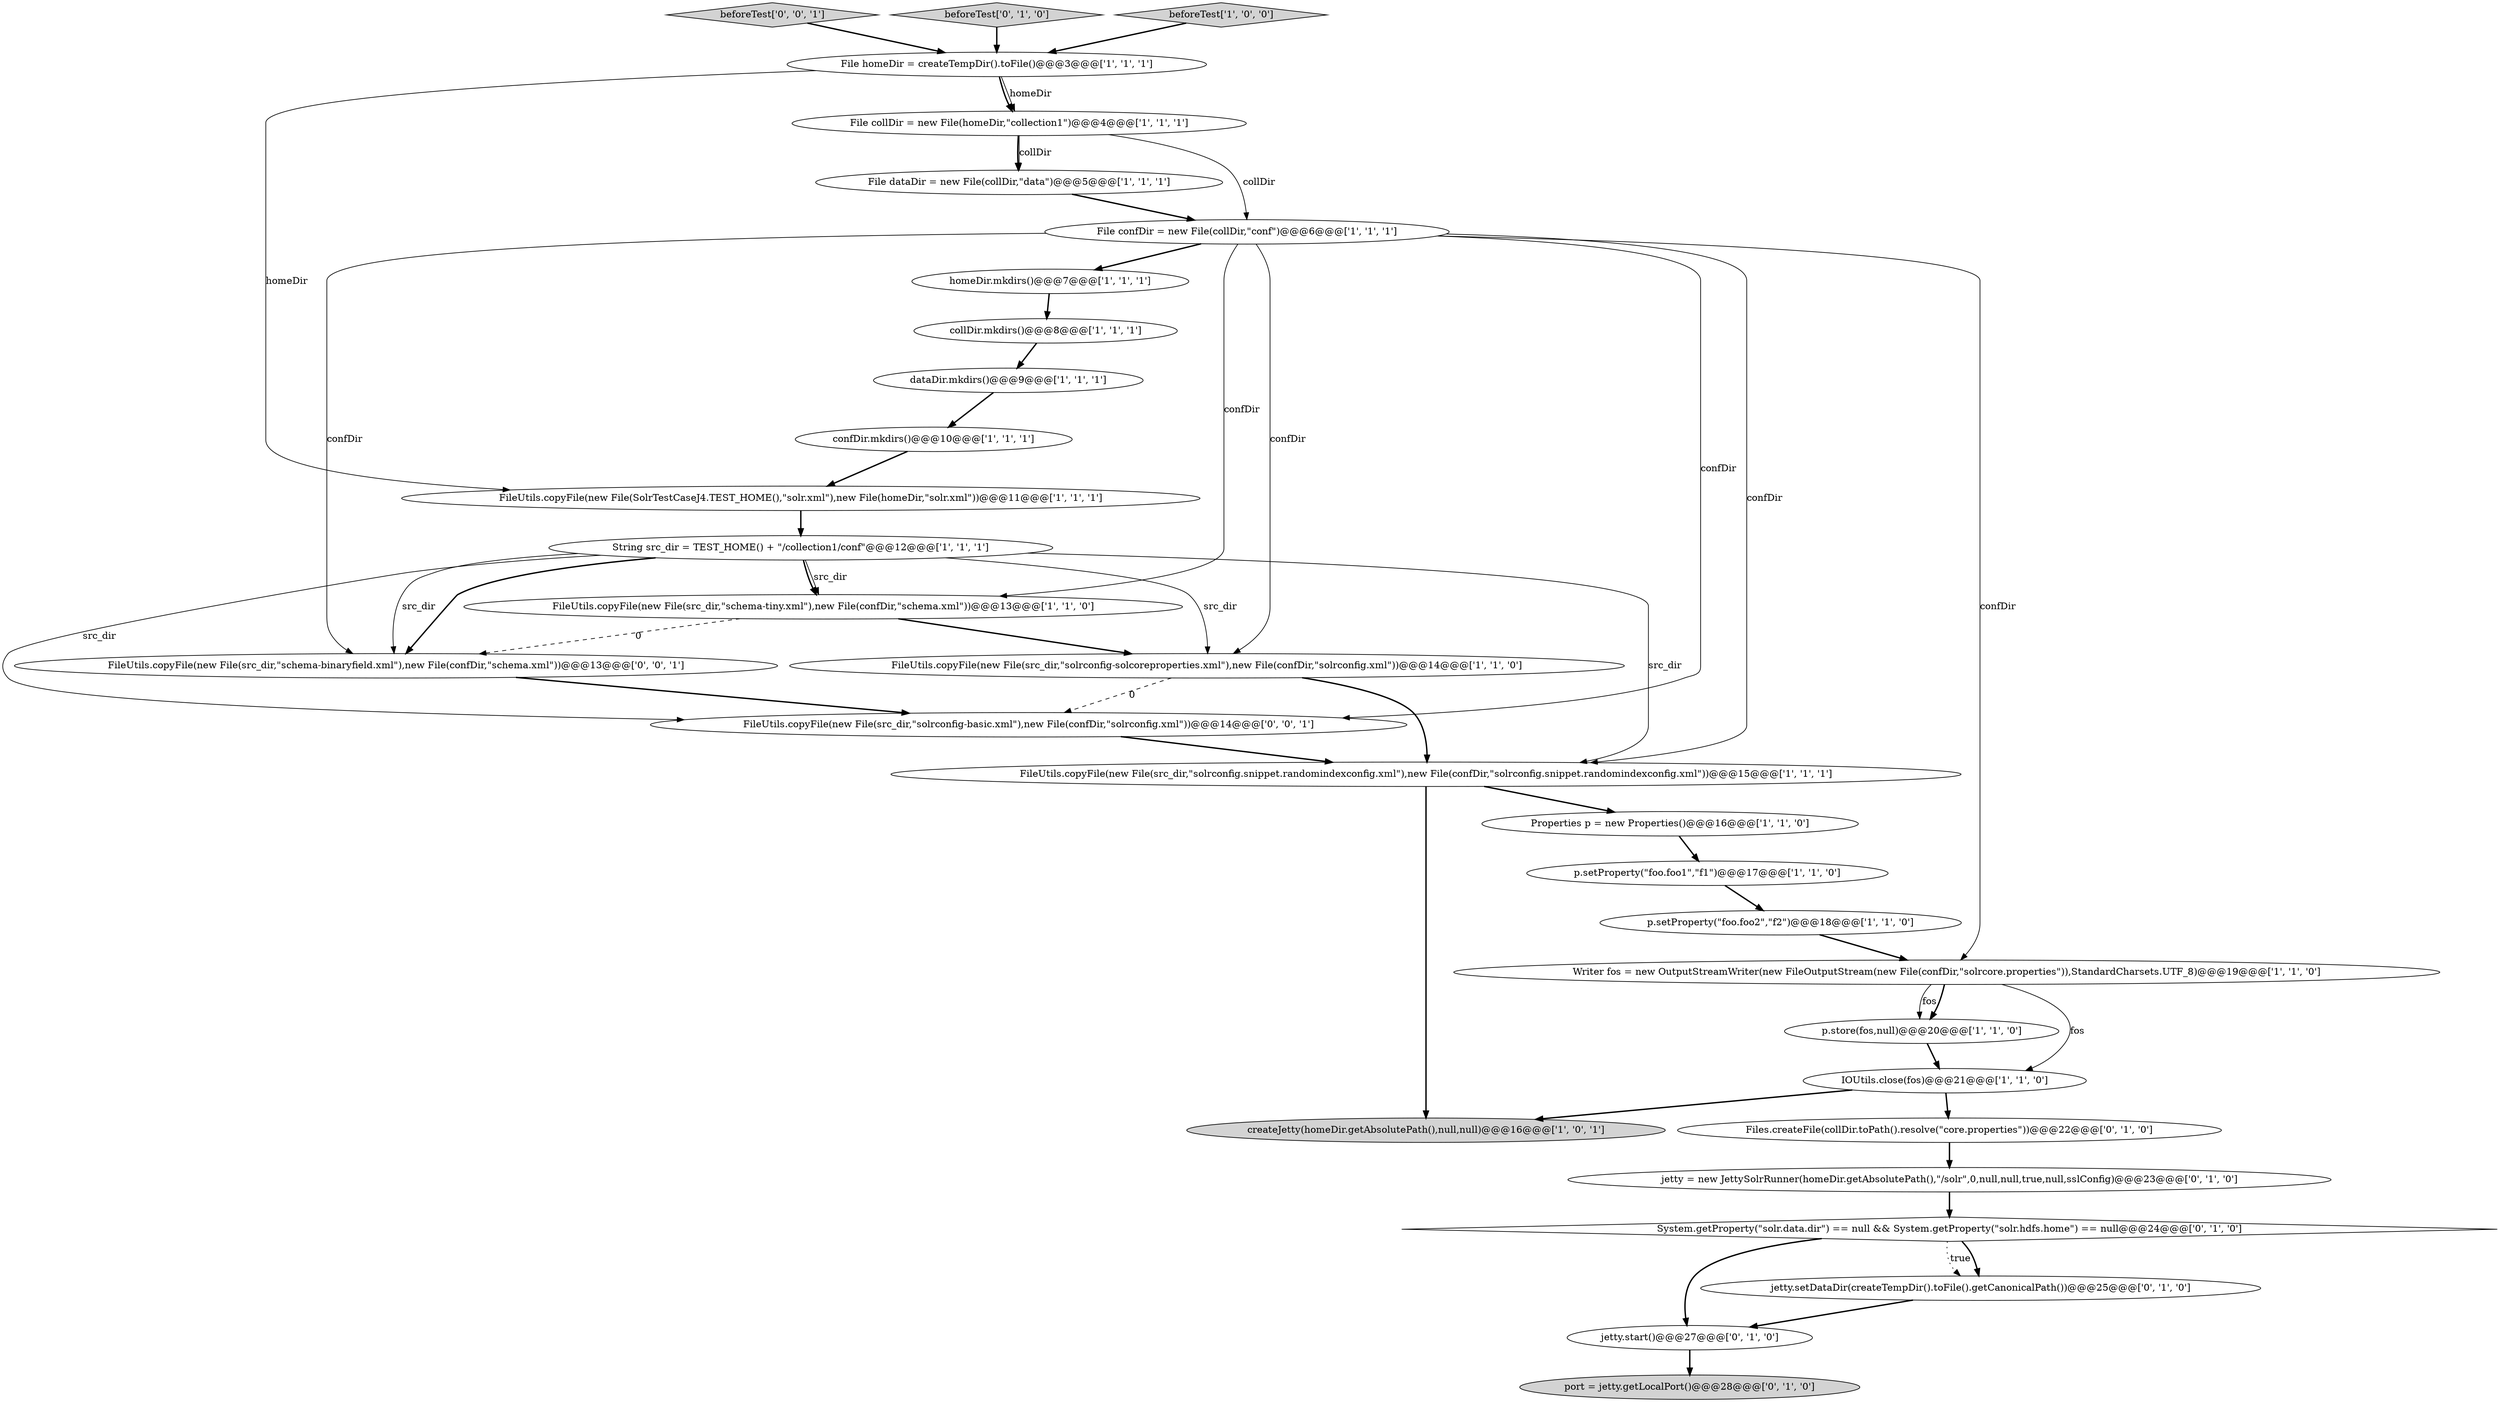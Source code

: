 digraph {
9 [style = filled, label = "FileUtils.copyFile(new File(src_dir,\"solrconfig-solcoreproperties.xml\"),new File(confDir,\"solrconfig.xml\"))@@@14@@@['1', '1', '0']", fillcolor = white, shape = ellipse image = "AAA0AAABBB1BBB"];
5 [style = filled, label = "Properties p = new Properties()@@@16@@@['1', '1', '0']", fillcolor = white, shape = ellipse image = "AAA0AAABBB1BBB"];
13 [style = filled, label = "p.setProperty(\"foo.foo1\",\"f1\")@@@17@@@['1', '1', '0']", fillcolor = white, shape = ellipse image = "AAA0AAABBB1BBB"];
6 [style = filled, label = "createJetty(homeDir.getAbsolutePath(),null,null)@@@16@@@['1', '0', '1']", fillcolor = lightgray, shape = ellipse image = "AAA0AAABBB1BBB"];
3 [style = filled, label = "File dataDir = new File(collDir,\"data\")@@@5@@@['1', '1', '1']", fillcolor = white, shape = ellipse image = "AAA0AAABBB1BBB"];
14 [style = filled, label = "String src_dir = TEST_HOME() + \"/collection1/conf\"@@@12@@@['1', '1', '1']", fillcolor = white, shape = ellipse image = "AAA0AAABBB1BBB"];
2 [style = filled, label = "p.store(fos,null)@@@20@@@['1', '1', '0']", fillcolor = white, shape = ellipse image = "AAA0AAABBB1BBB"];
30 [style = filled, label = "FileUtils.copyFile(new File(src_dir,\"solrconfig-basic.xml\"),new File(confDir,\"solrconfig.xml\"))@@@14@@@['0', '0', '1']", fillcolor = white, shape = ellipse image = "AAA0AAABBB3BBB"];
28 [style = filled, label = "beforeTest['0', '0', '1']", fillcolor = lightgray, shape = diamond image = "AAA0AAABBB3BBB"];
12 [style = filled, label = "File collDir = new File(homeDir,\"collection1\")@@@4@@@['1', '1', '1']", fillcolor = white, shape = ellipse image = "AAA0AAABBB1BBB"];
29 [style = filled, label = "FileUtils.copyFile(new File(src_dir,\"schema-binaryfield.xml\"),new File(confDir,\"schema.xml\"))@@@13@@@['0', '0', '1']", fillcolor = white, shape = ellipse image = "AAA0AAABBB3BBB"];
26 [style = filled, label = "beforeTest['0', '1', '0']", fillcolor = lightgray, shape = diamond image = "AAA0AAABBB2BBB"];
24 [style = filled, label = "jetty = new JettySolrRunner(homeDir.getAbsolutePath(),\"/solr\",0,null,null,true,null,sslConfig)@@@23@@@['0', '1', '0']", fillcolor = white, shape = ellipse image = "AAA1AAABBB2BBB"];
4 [style = filled, label = "confDir.mkdirs()@@@10@@@['1', '1', '1']", fillcolor = white, shape = ellipse image = "AAA0AAABBB1BBB"];
19 [style = filled, label = "FileUtils.copyFile(new File(src_dir,\"solrconfig.snippet.randomindexconfig.xml\"),new File(confDir,\"solrconfig.snippet.randomindexconfig.xml\"))@@@15@@@['1', '1', '1']", fillcolor = white, shape = ellipse image = "AAA0AAABBB1BBB"];
16 [style = filled, label = "collDir.mkdirs()@@@8@@@['1', '1', '1']", fillcolor = white, shape = ellipse image = "AAA0AAABBB1BBB"];
17 [style = filled, label = "p.setProperty(\"foo.foo2\",\"f2\")@@@18@@@['1', '1', '0']", fillcolor = white, shape = ellipse image = "AAA0AAABBB1BBB"];
7 [style = filled, label = "beforeTest['1', '0', '0']", fillcolor = lightgray, shape = diamond image = "AAA0AAABBB1BBB"];
27 [style = filled, label = "Files.createFile(collDir.toPath().resolve(\"core.properties\"))@@@22@@@['0', '1', '0']", fillcolor = white, shape = ellipse image = "AAA0AAABBB2BBB"];
8 [style = filled, label = "Writer fos = new OutputStreamWriter(new FileOutputStream(new File(confDir,\"solrcore.properties\")),StandardCharsets.UTF_8)@@@19@@@['1', '1', '0']", fillcolor = white, shape = ellipse image = "AAA0AAABBB1BBB"];
15 [style = filled, label = "File homeDir = createTempDir().toFile()@@@3@@@['1', '1', '1']", fillcolor = white, shape = ellipse image = "AAA0AAABBB1BBB"];
25 [style = filled, label = "System.getProperty(\"solr.data.dir\") == null && System.getProperty(\"solr.hdfs.home\") == null@@@24@@@['0', '1', '0']", fillcolor = white, shape = diamond image = "AAA1AAABBB2BBB"];
18 [style = filled, label = "dataDir.mkdirs()@@@9@@@['1', '1', '1']", fillcolor = white, shape = ellipse image = "AAA0AAABBB1BBB"];
10 [style = filled, label = "File confDir = new File(collDir,\"conf\")@@@6@@@['1', '1', '1']", fillcolor = white, shape = ellipse image = "AAA0AAABBB1BBB"];
20 [style = filled, label = "FileUtils.copyFile(new File(SolrTestCaseJ4.TEST_HOME(),\"solr.xml\"),new File(homeDir,\"solr.xml\"))@@@11@@@['1', '1', '1']", fillcolor = white, shape = ellipse image = "AAA0AAABBB1BBB"];
23 [style = filled, label = "port = jetty.getLocalPort()@@@28@@@['0', '1', '0']", fillcolor = lightgray, shape = ellipse image = "AAA1AAABBB2BBB"];
0 [style = filled, label = "homeDir.mkdirs()@@@7@@@['1', '1', '1']", fillcolor = white, shape = ellipse image = "AAA0AAABBB1BBB"];
11 [style = filled, label = "IOUtils.close(fos)@@@21@@@['1', '1', '0']", fillcolor = white, shape = ellipse image = "AAA0AAABBB1BBB"];
22 [style = filled, label = "jetty.start()@@@27@@@['0', '1', '0']", fillcolor = white, shape = ellipse image = "AAA1AAABBB2BBB"];
21 [style = filled, label = "jetty.setDataDir(createTempDir().toFile().getCanonicalPath())@@@25@@@['0', '1', '0']", fillcolor = white, shape = ellipse image = "AAA1AAABBB2BBB"];
1 [style = filled, label = "FileUtils.copyFile(new File(src_dir,\"schema-tiny.xml\"),new File(confDir,\"schema.xml\"))@@@13@@@['1', '1', '0']", fillcolor = white, shape = ellipse image = "AAA0AAABBB1BBB"];
29->30 [style = bold, label=""];
14->19 [style = solid, label="src_dir"];
9->19 [style = bold, label=""];
10->1 [style = solid, label="confDir"];
3->10 [style = bold, label=""];
12->10 [style = solid, label="collDir"];
19->6 [style = bold, label=""];
1->9 [style = bold, label=""];
10->9 [style = solid, label="confDir"];
21->22 [style = bold, label=""];
8->11 [style = solid, label="fos"];
19->5 [style = bold, label=""];
2->11 [style = bold, label=""];
15->12 [style = bold, label=""];
14->1 [style = solid, label="src_dir"];
16->18 [style = bold, label=""];
13->17 [style = bold, label=""];
25->21 [style = dotted, label="true"];
8->2 [style = solid, label="fos"];
14->30 [style = solid, label="src_dir"];
1->29 [style = dashed, label="0"];
15->20 [style = solid, label="homeDir"];
11->6 [style = bold, label=""];
28->15 [style = bold, label=""];
4->20 [style = bold, label=""];
5->13 [style = bold, label=""];
10->30 [style = solid, label="confDir"];
14->29 [style = solid, label="src_dir"];
14->1 [style = bold, label=""];
11->27 [style = bold, label=""];
25->21 [style = bold, label=""];
14->29 [style = bold, label=""];
27->24 [style = bold, label=""];
15->12 [style = solid, label="homeDir"];
8->2 [style = bold, label=""];
26->15 [style = bold, label=""];
9->30 [style = dashed, label="0"];
12->3 [style = bold, label=""];
10->8 [style = solid, label="confDir"];
17->8 [style = bold, label=""];
12->3 [style = solid, label="collDir"];
7->15 [style = bold, label=""];
24->25 [style = bold, label=""];
22->23 [style = bold, label=""];
10->19 [style = solid, label="confDir"];
20->14 [style = bold, label=""];
25->22 [style = bold, label=""];
30->19 [style = bold, label=""];
10->29 [style = solid, label="confDir"];
10->0 [style = bold, label=""];
14->9 [style = solid, label="src_dir"];
18->4 [style = bold, label=""];
0->16 [style = bold, label=""];
}
